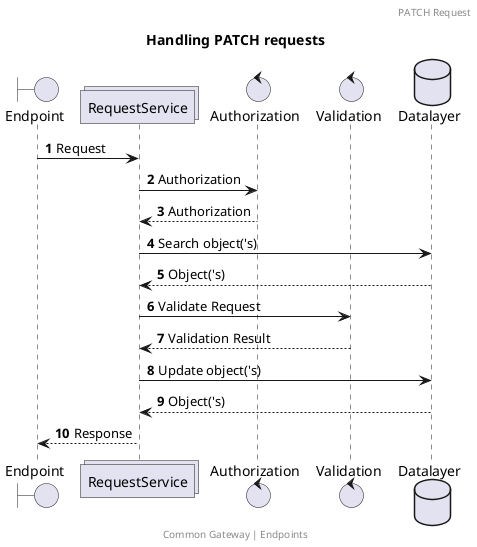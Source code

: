 @startuml
title: Handling PATCH requests
footer: Common Gateway | Endpoints
header: PATCH Request
autonumber

boundary    Endpoint         as Endpoint
collections RequestService   as RequestService
control     Authorization    as Authorization
control     Validation       as Validation
database    Datalayer        as Datalayer

Endpoint -> RequestService: Request
RequestService -> Authorization  : Authorization
Authorization --> RequestService  : Authorization
RequestService -> Datalayer : Search object('s)
Datalayer --> RequestService: Object('s)
RequestService -> Validation : Validate Request
Validation --> RequestService: Validation Result
RequestService -> Datalayer : Update object('s)
Datalayer --> RequestService: Object('s)
RequestService --> Endpoint: Response
@enduml